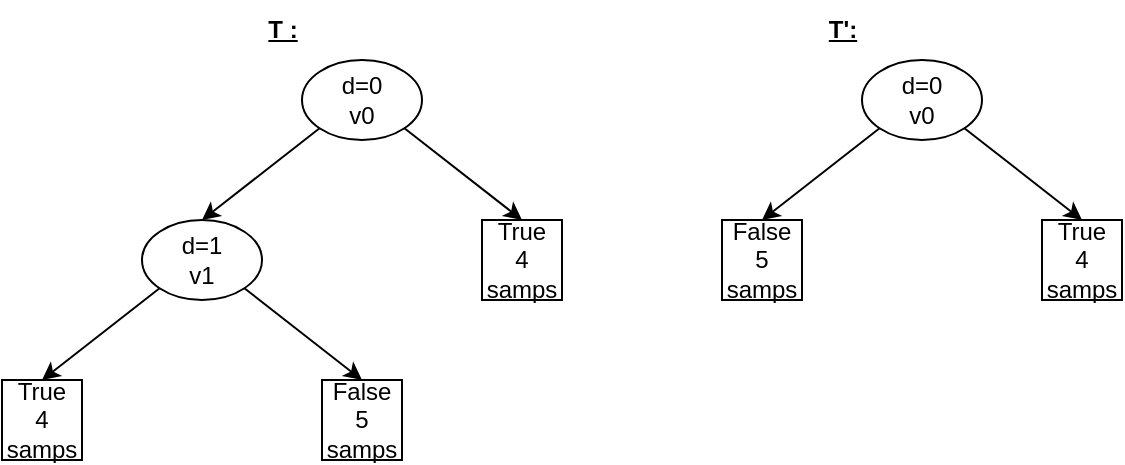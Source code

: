 <mxfile version="24.7.6">
  <diagram name="Page-1" id="AuQpmxfqLs3FfPnLXNmp">
    <mxGraphModel dx="819" dy="426" grid="0" gridSize="10" guides="1" tooltips="1" connect="1" arrows="1" fold="1" page="0" pageScale="1" pageWidth="850" pageHeight="1100" math="0" shadow="0">
      <root>
        <mxCell id="0" />
        <mxCell id="1" parent="0" />
        <mxCell id="e3bJ0FZlxTrYru2R8J3a-2" value="d=0&lt;div&gt;v0&lt;/div&gt;" style="ellipse;whiteSpace=wrap;html=1;" vertex="1" parent="1">
          <mxGeometry x="190" y="280" width="60" height="40" as="geometry" />
        </mxCell>
        <mxCell id="e3bJ0FZlxTrYru2R8J3a-5" value="True&lt;div&gt;4 samps&lt;/div&gt;" style="whiteSpace=wrap;html=1;aspect=fixed;" vertex="1" parent="1">
          <mxGeometry x="280" y="360" width="40" height="40" as="geometry" />
        </mxCell>
        <mxCell id="e3bJ0FZlxTrYru2R8J3a-6" value="d=1&lt;div&gt;v1&lt;/div&gt;" style="ellipse;whiteSpace=wrap;html=1;" vertex="1" parent="1">
          <mxGeometry x="110" y="360" width="60" height="40" as="geometry" />
        </mxCell>
        <mxCell id="e3bJ0FZlxTrYru2R8J3a-7" value="False&lt;div&gt;5 samps&lt;/div&gt;" style="whiteSpace=wrap;html=1;aspect=fixed;" vertex="1" parent="1">
          <mxGeometry x="200" y="440" width="40" height="40" as="geometry" />
        </mxCell>
        <mxCell id="e3bJ0FZlxTrYru2R8J3a-8" value="True&lt;div&gt;4 samps&lt;/div&gt;" style="whiteSpace=wrap;html=1;aspect=fixed;" vertex="1" parent="1">
          <mxGeometry x="40" y="440" width="40" height="40" as="geometry" />
        </mxCell>
        <mxCell id="e3bJ0FZlxTrYru2R8J3a-9" value="" style="endArrow=classic;html=1;rounded=0;exitX=1;exitY=1;exitDx=0;exitDy=0;entryX=0.5;entryY=0;entryDx=0;entryDy=0;" edge="1" parent="1" source="e3bJ0FZlxTrYru2R8J3a-2" target="e3bJ0FZlxTrYru2R8J3a-5">
          <mxGeometry width="50" height="50" relative="1" as="geometry">
            <mxPoint x="170" y="460" as="sourcePoint" />
            <mxPoint x="220" y="410" as="targetPoint" />
          </mxGeometry>
        </mxCell>
        <mxCell id="e3bJ0FZlxTrYru2R8J3a-10" value="" style="endArrow=classic;html=1;rounded=0;exitX=0;exitY=1;exitDx=0;exitDy=0;entryX=0.5;entryY=0;entryDx=0;entryDy=0;" edge="1" parent="1" source="e3bJ0FZlxTrYru2R8J3a-2" target="e3bJ0FZlxTrYru2R8J3a-6">
          <mxGeometry width="50" height="50" relative="1" as="geometry">
            <mxPoint x="251" y="324" as="sourcePoint" />
            <mxPoint x="310" y="410" as="targetPoint" />
          </mxGeometry>
        </mxCell>
        <mxCell id="e3bJ0FZlxTrYru2R8J3a-11" value="" style="endArrow=classic;html=1;rounded=0;exitX=0;exitY=1;exitDx=0;exitDy=0;entryX=0.5;entryY=0;entryDx=0;entryDy=0;" edge="1" parent="1" source="e3bJ0FZlxTrYru2R8J3a-6" target="e3bJ0FZlxTrYru2R8J3a-8">
          <mxGeometry width="50" height="50" relative="1" as="geometry">
            <mxPoint x="99" y="380" as="sourcePoint" />
            <mxPoint x="40" y="466" as="targetPoint" />
          </mxGeometry>
        </mxCell>
        <mxCell id="e3bJ0FZlxTrYru2R8J3a-12" value="" style="endArrow=classic;html=1;rounded=0;exitX=1;exitY=1;exitDx=0;exitDy=0;entryX=0.5;entryY=0;entryDx=0;entryDy=0;" edge="1" parent="1" source="e3bJ0FZlxTrYru2R8J3a-6" target="e3bJ0FZlxTrYru2R8J3a-7">
          <mxGeometry width="50" height="50" relative="1" as="geometry">
            <mxPoint x="219" y="294" as="sourcePoint" />
            <mxPoint x="160" y="380" as="targetPoint" />
          </mxGeometry>
        </mxCell>
        <mxCell id="e3bJ0FZlxTrYru2R8J3a-14" value="&lt;b&gt;&lt;u&gt;T :&lt;/u&gt;&lt;/b&gt;" style="text;html=1;align=center;verticalAlign=middle;resizable=0;points=[];autosize=1;strokeColor=none;fillColor=none;" vertex="1" parent="1">
          <mxGeometry x="160" y="250" width="40" height="30" as="geometry" />
        </mxCell>
        <mxCell id="e3bJ0FZlxTrYru2R8J3a-15" value="&lt;b&gt;&lt;u&gt;T&#39;:&lt;/u&gt;&lt;/b&gt;" style="text;html=1;align=center;verticalAlign=middle;resizable=0;points=[];autosize=1;strokeColor=none;fillColor=none;" vertex="1" parent="1">
          <mxGeometry x="440" y="250" width="40" height="30" as="geometry" />
        </mxCell>
        <mxCell id="e3bJ0FZlxTrYru2R8J3a-16" value="d=0&lt;div&gt;v0&lt;/div&gt;" style="ellipse;whiteSpace=wrap;html=1;" vertex="1" parent="1">
          <mxGeometry x="470" y="280" width="60" height="40" as="geometry" />
        </mxCell>
        <mxCell id="e3bJ0FZlxTrYru2R8J3a-17" value="True&lt;div&gt;4 samps&lt;/div&gt;" style="whiteSpace=wrap;html=1;aspect=fixed;" vertex="1" parent="1">
          <mxGeometry x="560" y="360" width="40" height="40" as="geometry" />
        </mxCell>
        <mxCell id="e3bJ0FZlxTrYru2R8J3a-20" value="&lt;div&gt;False&lt;/div&gt;&lt;div&gt;5 samps&lt;/div&gt;" style="whiteSpace=wrap;html=1;aspect=fixed;" vertex="1" parent="1">
          <mxGeometry x="400" y="360" width="40" height="40" as="geometry" />
        </mxCell>
        <mxCell id="e3bJ0FZlxTrYru2R8J3a-21" value="" style="endArrow=classic;html=1;rounded=0;exitX=1;exitY=1;exitDx=0;exitDy=0;entryX=0.5;entryY=0;entryDx=0;entryDy=0;" edge="1" parent="1" source="e3bJ0FZlxTrYru2R8J3a-16" target="e3bJ0FZlxTrYru2R8J3a-17">
          <mxGeometry width="50" height="50" relative="1" as="geometry">
            <mxPoint x="450" y="460" as="sourcePoint" />
            <mxPoint x="500" y="410" as="targetPoint" />
          </mxGeometry>
        </mxCell>
        <mxCell id="e3bJ0FZlxTrYru2R8J3a-22" value="" style="endArrow=classic;html=1;rounded=0;exitX=0;exitY=1;exitDx=0;exitDy=0;entryX=0.5;entryY=0;entryDx=0;entryDy=0;" edge="1" parent="1" source="e3bJ0FZlxTrYru2R8J3a-16" target="e3bJ0FZlxTrYru2R8J3a-20">
          <mxGeometry width="50" height="50" relative="1" as="geometry">
            <mxPoint x="531" y="324" as="sourcePoint" />
            <mxPoint x="420" y="360" as="targetPoint" />
          </mxGeometry>
        </mxCell>
      </root>
    </mxGraphModel>
  </diagram>
</mxfile>
